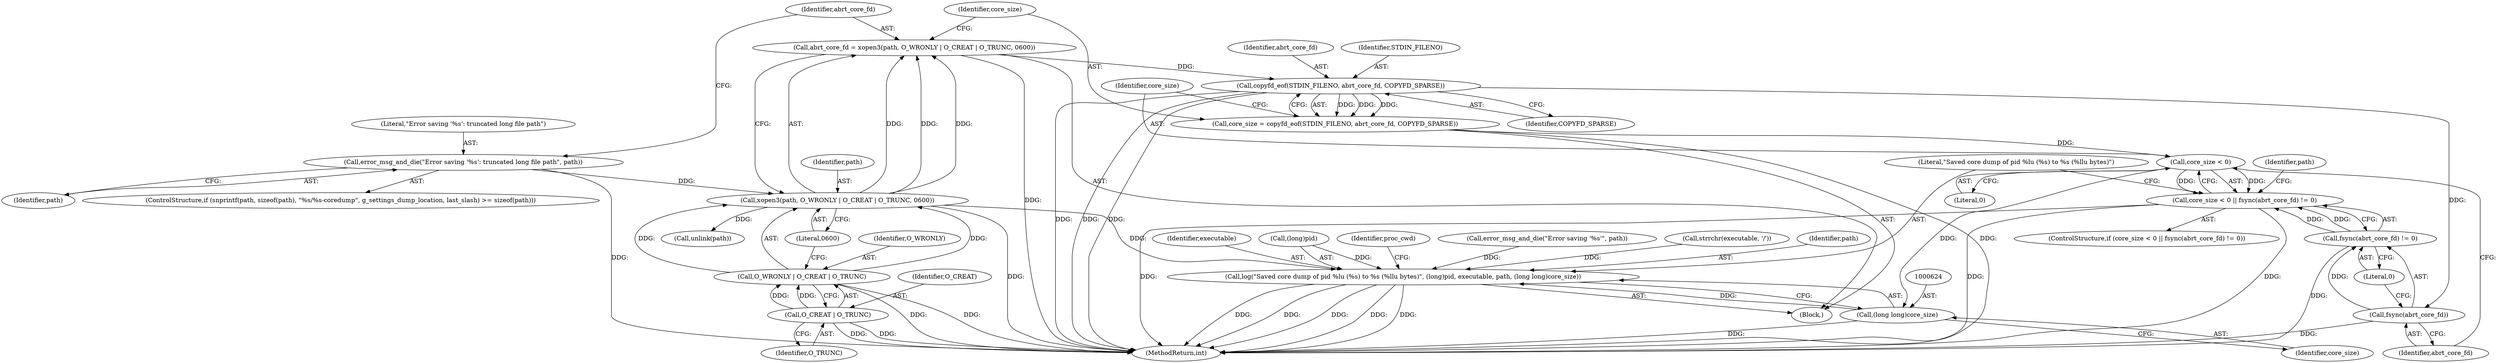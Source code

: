 digraph "0_abrt_8939398b82006ba1fec4ed491339fc075f43fc7c_1@API" {
"1000584" [label="(Call,abrt_core_fd = xopen3(path, O_WRONLY | O_CREAT | O_TRUNC, 0600))"];
"1000586" [label="(Call,xopen3(path, O_WRONLY | O_CREAT | O_TRUNC, 0600))"];
"1000580" [label="(Call,error_msg_and_die(\"Error saving '%s': truncated long file path\", path))"];
"1000588" [label="(Call,O_WRONLY | O_CREAT | O_TRUNC)"];
"1000590" [label="(Call,O_CREAT | O_TRUNC)"];
"1000597" [label="(Call,copyfd_eof(STDIN_FILENO, abrt_core_fd, COPYFD_SPARSE))"];
"1000595" [label="(Call,core_size = copyfd_eof(STDIN_FILENO, abrt_core_fd, COPYFD_SPARSE))"];
"1000603" [label="(Call,core_size < 0)"];
"1000602" [label="(Call,core_size < 0 || fsync(abrt_core_fd) != 0)"];
"1000623" [label="(Call,(long long)core_size)"];
"1000616" [label="(Call,log(\"Saved core dump of pid %lu (%s) to %s (%llu bytes)\", (long)pid, executable, path, (long long)core_size))"];
"1000607" [label="(Call,fsync(abrt_core_fd))"];
"1000606" [label="(Call,fsync(abrt_core_fd) != 0)"];
"1000584" [label="(Call,abrt_core_fd = xopen3(path, O_WRONLY | O_CREAT | O_TRUNC, 0600))"];
"1000618" [label="(Call,(long)pid)"];
"1000597" [label="(Call,copyfd_eof(STDIN_FILENO, abrt_core_fd, COPYFD_SPARSE))"];
"1000600" [label="(Identifier,COPYFD_SPARSE)"];
"1000625" [label="(Identifier,core_size)"];
"1000596" [label="(Identifier,core_size)"];
"1000568" [label="(Block,)"];
"1000616" [label="(Call,log(\"Saved core dump of pid %lu (%s) to %s (%llu bytes)\", (long)pid, executable, path, (long long)core_size))"];
"1000581" [label="(Literal,\"Error saving '%s': truncated long file path\")"];
"1000608" [label="(Identifier,abrt_core_fd)"];
"1000590" [label="(Call,O_CREAT | O_TRUNC)"];
"1000606" [label="(Call,fsync(abrt_core_fd) != 0)"];
"1000580" [label="(Call,error_msg_and_die(\"Error saving '%s': truncated long file path\", path))"];
"1000617" [label="(Literal,\"Saved core dump of pid %lu (%s) to %s (%llu bytes)\")"];
"1000588" [label="(Call,O_WRONLY | O_CREAT | O_TRUNC)"];
"1000593" [label="(Literal,0600)"];
"1000601" [label="(ControlStructure,if (core_size < 0 || fsync(abrt_core_fd) != 0))"];
"1000609" [label="(Literal,0)"];
"1000587" [label="(Identifier,path)"];
"1000612" [label="(Identifier,path)"];
"1000589" [label="(Identifier,O_WRONLY)"];
"1000628" [label="(Identifier,proc_cwd)"];
"1000613" [label="(Call,error_msg_and_die(\"Error saving '%s'\", path))"];
"1000607" [label="(Call,fsync(abrt_core_fd))"];
"1000555" [label="(Call,strrchr(executable, '/'))"];
"1000602" [label="(Call,core_size < 0 || fsync(abrt_core_fd) != 0)"];
"1000598" [label="(Identifier,STDIN_FILENO)"];
"1000622" [label="(Identifier,path)"];
"1000582" [label="(Identifier,path)"];
"1000603" [label="(Call,core_size < 0)"];
"1000623" [label="(Call,(long long)core_size)"];
"1000586" [label="(Call,xopen3(path, O_WRONLY | O_CREAT | O_TRUNC, 0600))"];
"1000592" [label="(Identifier,O_TRUNC)"];
"1000599" [label="(Identifier,abrt_core_fd)"];
"1000569" [label="(ControlStructure,if (snprintf(path, sizeof(path), \"%s/%s-coredump\", g_settings_dump_location, last_slash) >= sizeof(path)))"];
"1000595" [label="(Call,core_size = copyfd_eof(STDIN_FILENO, abrt_core_fd, COPYFD_SPARSE))"];
"1000604" [label="(Identifier,core_size)"];
"1000591" [label="(Identifier,O_CREAT)"];
"1001237" [label="(MethodReturn,int)"];
"1000585" [label="(Identifier,abrt_core_fd)"];
"1000605" [label="(Literal,0)"];
"1000621" [label="(Identifier,executable)"];
"1000611" [label="(Call,unlink(path))"];
"1000584" -> "1000568"  [label="AST: "];
"1000584" -> "1000586"  [label="CFG: "];
"1000585" -> "1000584"  [label="AST: "];
"1000586" -> "1000584"  [label="AST: "];
"1000596" -> "1000584"  [label="CFG: "];
"1000584" -> "1001237"  [label="DDG: "];
"1000586" -> "1000584"  [label="DDG: "];
"1000586" -> "1000584"  [label="DDG: "];
"1000586" -> "1000584"  [label="DDG: "];
"1000584" -> "1000597"  [label="DDG: "];
"1000586" -> "1000593"  [label="CFG: "];
"1000587" -> "1000586"  [label="AST: "];
"1000588" -> "1000586"  [label="AST: "];
"1000593" -> "1000586"  [label="AST: "];
"1000586" -> "1001237"  [label="DDG: "];
"1000580" -> "1000586"  [label="DDG: "];
"1000588" -> "1000586"  [label="DDG: "];
"1000588" -> "1000586"  [label="DDG: "];
"1000586" -> "1000611"  [label="DDG: "];
"1000586" -> "1000616"  [label="DDG: "];
"1000580" -> "1000569"  [label="AST: "];
"1000580" -> "1000582"  [label="CFG: "];
"1000581" -> "1000580"  [label="AST: "];
"1000582" -> "1000580"  [label="AST: "];
"1000585" -> "1000580"  [label="CFG: "];
"1000580" -> "1001237"  [label="DDG: "];
"1000588" -> "1000590"  [label="CFG: "];
"1000589" -> "1000588"  [label="AST: "];
"1000590" -> "1000588"  [label="AST: "];
"1000593" -> "1000588"  [label="CFG: "];
"1000588" -> "1001237"  [label="DDG: "];
"1000588" -> "1001237"  [label="DDG: "];
"1000590" -> "1000588"  [label="DDG: "];
"1000590" -> "1000588"  [label="DDG: "];
"1000590" -> "1000592"  [label="CFG: "];
"1000591" -> "1000590"  [label="AST: "];
"1000592" -> "1000590"  [label="AST: "];
"1000590" -> "1001237"  [label="DDG: "];
"1000590" -> "1001237"  [label="DDG: "];
"1000597" -> "1000595"  [label="AST: "];
"1000597" -> "1000600"  [label="CFG: "];
"1000598" -> "1000597"  [label="AST: "];
"1000599" -> "1000597"  [label="AST: "];
"1000600" -> "1000597"  [label="AST: "];
"1000595" -> "1000597"  [label="CFG: "];
"1000597" -> "1001237"  [label="DDG: "];
"1000597" -> "1001237"  [label="DDG: "];
"1000597" -> "1001237"  [label="DDG: "];
"1000597" -> "1000595"  [label="DDG: "];
"1000597" -> "1000595"  [label="DDG: "];
"1000597" -> "1000595"  [label="DDG: "];
"1000597" -> "1000607"  [label="DDG: "];
"1000595" -> "1000568"  [label="AST: "];
"1000596" -> "1000595"  [label="AST: "];
"1000604" -> "1000595"  [label="CFG: "];
"1000595" -> "1001237"  [label="DDG: "];
"1000595" -> "1000603"  [label="DDG: "];
"1000603" -> "1000602"  [label="AST: "];
"1000603" -> "1000605"  [label="CFG: "];
"1000604" -> "1000603"  [label="AST: "];
"1000605" -> "1000603"  [label="AST: "];
"1000608" -> "1000603"  [label="CFG: "];
"1000602" -> "1000603"  [label="CFG: "];
"1000603" -> "1000602"  [label="DDG: "];
"1000603" -> "1000602"  [label="DDG: "];
"1000603" -> "1000623"  [label="DDG: "];
"1000602" -> "1000601"  [label="AST: "];
"1000602" -> "1000606"  [label="CFG: "];
"1000606" -> "1000602"  [label="AST: "];
"1000612" -> "1000602"  [label="CFG: "];
"1000617" -> "1000602"  [label="CFG: "];
"1000602" -> "1001237"  [label="DDG: "];
"1000602" -> "1001237"  [label="DDG: "];
"1000602" -> "1001237"  [label="DDG: "];
"1000606" -> "1000602"  [label="DDG: "];
"1000606" -> "1000602"  [label="DDG: "];
"1000623" -> "1000616"  [label="AST: "];
"1000623" -> "1000625"  [label="CFG: "];
"1000624" -> "1000623"  [label="AST: "];
"1000625" -> "1000623"  [label="AST: "];
"1000616" -> "1000623"  [label="CFG: "];
"1000623" -> "1001237"  [label="DDG: "];
"1000623" -> "1000616"  [label="DDG: "];
"1000616" -> "1000568"  [label="AST: "];
"1000617" -> "1000616"  [label="AST: "];
"1000618" -> "1000616"  [label="AST: "];
"1000621" -> "1000616"  [label="AST: "];
"1000622" -> "1000616"  [label="AST: "];
"1000628" -> "1000616"  [label="CFG: "];
"1000616" -> "1001237"  [label="DDG: "];
"1000616" -> "1001237"  [label="DDG: "];
"1000616" -> "1001237"  [label="DDG: "];
"1000616" -> "1001237"  [label="DDG: "];
"1000616" -> "1001237"  [label="DDG: "];
"1000618" -> "1000616"  [label="DDG: "];
"1000555" -> "1000616"  [label="DDG: "];
"1000613" -> "1000616"  [label="DDG: "];
"1000607" -> "1000606"  [label="AST: "];
"1000607" -> "1000608"  [label="CFG: "];
"1000608" -> "1000607"  [label="AST: "];
"1000609" -> "1000607"  [label="CFG: "];
"1000607" -> "1001237"  [label="DDG: "];
"1000607" -> "1000606"  [label="DDG: "];
"1000606" -> "1000609"  [label="CFG: "];
"1000609" -> "1000606"  [label="AST: "];
"1000606" -> "1001237"  [label="DDG: "];
}
